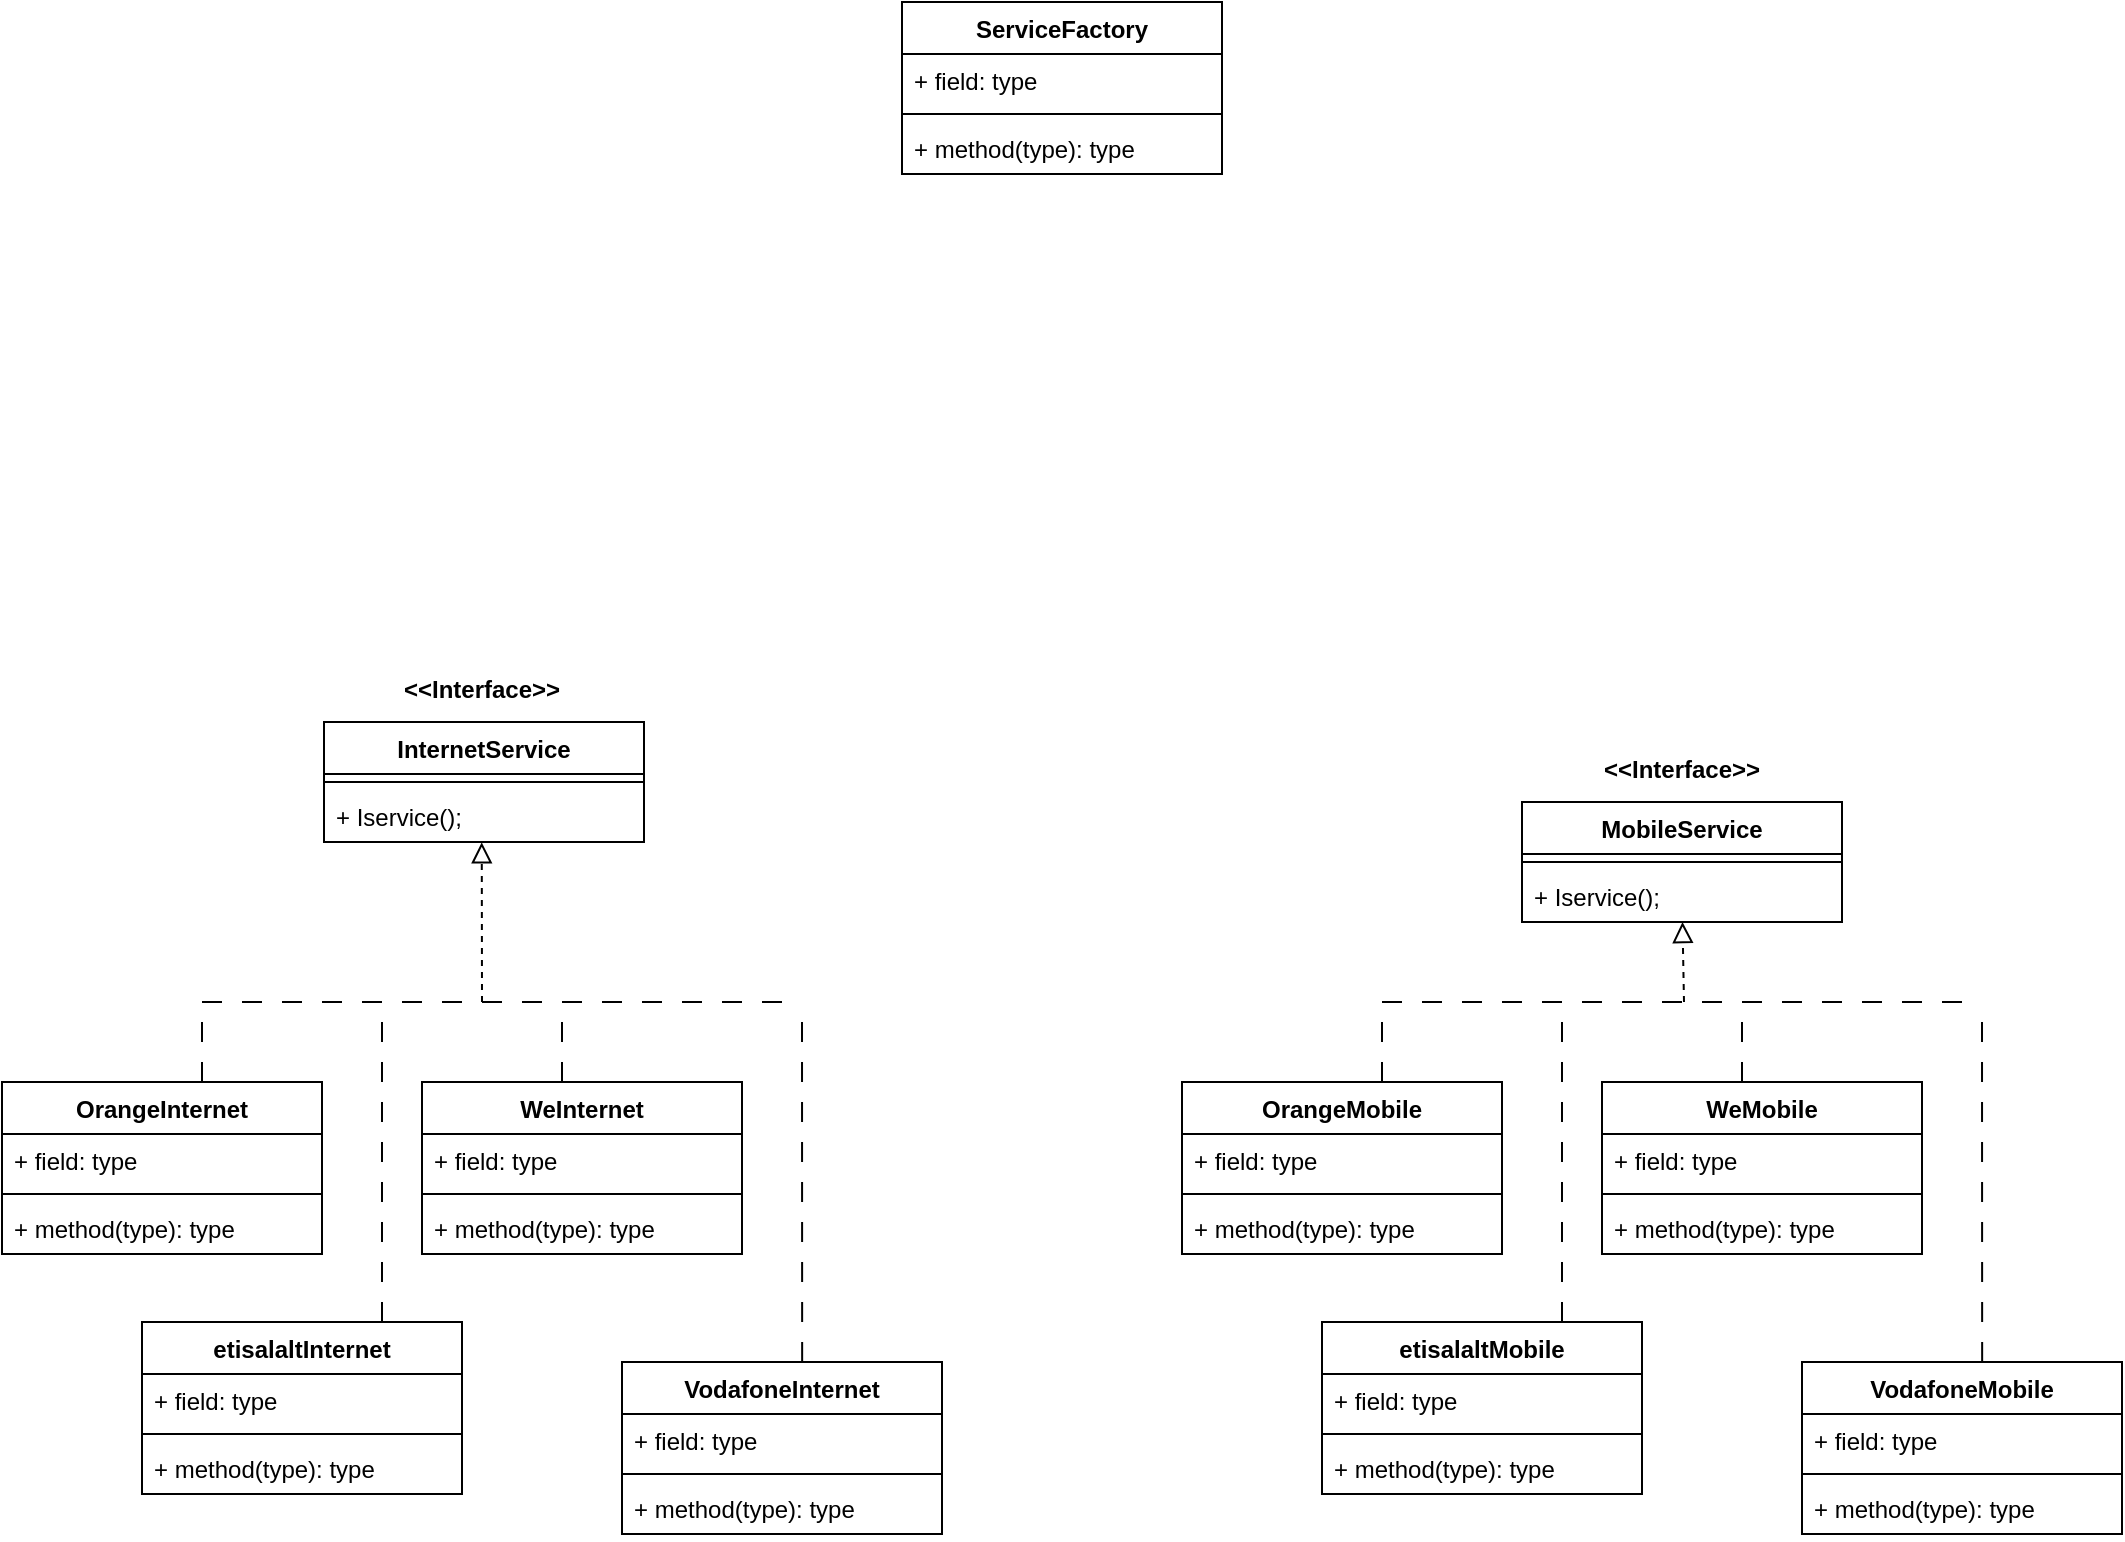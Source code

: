 <mxfile version="20.6.0" type="device"><diagram id="C5RBs43oDa-KdzZeNtuy" name="Page-1"><mxGraphModel dx="1597" dy="891" grid="1" gridSize="10" guides="1" tooltips="1" connect="1" arrows="1" fold="1" page="1" pageScale="1" pageWidth="827" pageHeight="1169" math="0" shadow="0"><root><mxCell id="WIyWlLk6GJQsqaUBKTNV-0"/><mxCell id="WIyWlLk6GJQsqaUBKTNV-1" parent="WIyWlLk6GJQsqaUBKTNV-0"/><mxCell id="84nHyh0hgAs0WX473NE--2" value="OrangeInternet" style="swimlane;fontStyle=1;align=center;verticalAlign=top;childLayout=stackLayout;horizontal=1;startSize=26;horizontalStack=0;resizeParent=1;resizeParentMax=0;resizeLast=0;collapsible=1;marginBottom=0;" vertex="1" parent="WIyWlLk6GJQsqaUBKTNV-1"><mxGeometry x="290" y="580" width="160" height="86" as="geometry"/></mxCell><mxCell id="84nHyh0hgAs0WX473NE--3" value="+ field: type" style="text;strokeColor=none;fillColor=none;align=left;verticalAlign=top;spacingLeft=4;spacingRight=4;overflow=hidden;rotatable=0;points=[[0,0.5],[1,0.5]];portConstraint=eastwest;" vertex="1" parent="84nHyh0hgAs0WX473NE--2"><mxGeometry y="26" width="160" height="26" as="geometry"/></mxCell><mxCell id="84nHyh0hgAs0WX473NE--4" value="" style="line;strokeWidth=1;fillColor=none;align=left;verticalAlign=middle;spacingTop=-1;spacingLeft=3;spacingRight=3;rotatable=0;labelPosition=right;points=[];portConstraint=eastwest;strokeColor=inherit;" vertex="1" parent="84nHyh0hgAs0WX473NE--2"><mxGeometry y="52" width="160" height="8" as="geometry"/></mxCell><mxCell id="84nHyh0hgAs0WX473NE--5" value="+ method(type): type" style="text;strokeColor=none;fillColor=none;align=left;verticalAlign=top;spacingLeft=4;spacingRight=4;overflow=hidden;rotatable=0;points=[[0,0.5],[1,0.5]];portConstraint=eastwest;" vertex="1" parent="84nHyh0hgAs0WX473NE--2"><mxGeometry y="60" width="160" height="26" as="geometry"/></mxCell><mxCell id="84nHyh0hgAs0WX473NE--6" value="etisalaltInternet" style="swimlane;fontStyle=1;align=center;verticalAlign=top;childLayout=stackLayout;horizontal=1;startSize=26;horizontalStack=0;resizeParent=1;resizeParentMax=0;resizeLast=0;collapsible=1;marginBottom=0;" vertex="1" parent="WIyWlLk6GJQsqaUBKTNV-1"><mxGeometry x="360" y="700" width="160" height="86" as="geometry"/></mxCell><mxCell id="84nHyh0hgAs0WX473NE--7" value="+ field: type" style="text;strokeColor=none;fillColor=none;align=left;verticalAlign=top;spacingLeft=4;spacingRight=4;overflow=hidden;rotatable=0;points=[[0,0.5],[1,0.5]];portConstraint=eastwest;" vertex="1" parent="84nHyh0hgAs0WX473NE--6"><mxGeometry y="26" width="160" height="26" as="geometry"/></mxCell><mxCell id="84nHyh0hgAs0WX473NE--8" value="" style="line;strokeWidth=1;fillColor=none;align=left;verticalAlign=middle;spacingTop=-1;spacingLeft=3;spacingRight=3;rotatable=0;labelPosition=right;points=[];portConstraint=eastwest;strokeColor=inherit;" vertex="1" parent="84nHyh0hgAs0WX473NE--6"><mxGeometry y="52" width="160" height="8" as="geometry"/></mxCell><mxCell id="84nHyh0hgAs0WX473NE--9" value="+ method(type): type" style="text;strokeColor=none;fillColor=none;align=left;verticalAlign=top;spacingLeft=4;spacingRight=4;overflow=hidden;rotatable=0;points=[[0,0.5],[1,0.5]];portConstraint=eastwest;" vertex="1" parent="84nHyh0hgAs0WX473NE--6"><mxGeometry y="60" width="160" height="26" as="geometry"/></mxCell><mxCell id="84nHyh0hgAs0WX473NE--10" value="VodafoneInternet" style="swimlane;fontStyle=1;align=center;verticalAlign=top;childLayout=stackLayout;horizontal=1;startSize=26;horizontalStack=0;resizeParent=1;resizeParentMax=0;resizeLast=0;collapsible=1;marginBottom=0;" vertex="1" parent="WIyWlLk6GJQsqaUBKTNV-1"><mxGeometry x="600" y="720" width="160" height="86" as="geometry"/></mxCell><mxCell id="84nHyh0hgAs0WX473NE--11" value="+ field: type" style="text;strokeColor=none;fillColor=none;align=left;verticalAlign=top;spacingLeft=4;spacingRight=4;overflow=hidden;rotatable=0;points=[[0,0.5],[1,0.5]];portConstraint=eastwest;" vertex="1" parent="84nHyh0hgAs0WX473NE--10"><mxGeometry y="26" width="160" height="26" as="geometry"/></mxCell><mxCell id="84nHyh0hgAs0WX473NE--12" value="" style="line;strokeWidth=1;fillColor=none;align=left;verticalAlign=middle;spacingTop=-1;spacingLeft=3;spacingRight=3;rotatable=0;labelPosition=right;points=[];portConstraint=eastwest;strokeColor=inherit;" vertex="1" parent="84nHyh0hgAs0WX473NE--10"><mxGeometry y="52" width="160" height="8" as="geometry"/></mxCell><mxCell id="84nHyh0hgAs0WX473NE--13" value="+ method(type): type" style="text;strokeColor=none;fillColor=none;align=left;verticalAlign=top;spacingLeft=4;spacingRight=4;overflow=hidden;rotatable=0;points=[[0,0.5],[1,0.5]];portConstraint=eastwest;" vertex="1" parent="84nHyh0hgAs0WX473NE--10"><mxGeometry y="60" width="160" height="26" as="geometry"/></mxCell><mxCell id="84nHyh0hgAs0WX473NE--14" value="WeInternet" style="swimlane;fontStyle=1;align=center;verticalAlign=top;childLayout=stackLayout;horizontal=1;startSize=26;horizontalStack=0;resizeParent=1;resizeParentMax=0;resizeLast=0;collapsible=1;marginBottom=0;" vertex="1" parent="WIyWlLk6GJQsqaUBKTNV-1"><mxGeometry x="500" y="580" width="160" height="86" as="geometry"/></mxCell><mxCell id="84nHyh0hgAs0WX473NE--15" value="+ field: type" style="text;strokeColor=none;fillColor=none;align=left;verticalAlign=top;spacingLeft=4;spacingRight=4;overflow=hidden;rotatable=0;points=[[0,0.5],[1,0.5]];portConstraint=eastwest;" vertex="1" parent="84nHyh0hgAs0WX473NE--14"><mxGeometry y="26" width="160" height="26" as="geometry"/></mxCell><mxCell id="84nHyh0hgAs0WX473NE--16" value="" style="line;strokeWidth=1;fillColor=none;align=left;verticalAlign=middle;spacingTop=-1;spacingLeft=3;spacingRight=3;rotatable=0;labelPosition=right;points=[];portConstraint=eastwest;strokeColor=inherit;" vertex="1" parent="84nHyh0hgAs0WX473NE--14"><mxGeometry y="52" width="160" height="8" as="geometry"/></mxCell><mxCell id="84nHyh0hgAs0WX473NE--17" value="+ method(type): type" style="text;strokeColor=none;fillColor=none;align=left;verticalAlign=top;spacingLeft=4;spacingRight=4;overflow=hidden;rotatable=0;points=[[0,0.5],[1,0.5]];portConstraint=eastwest;" vertex="1" parent="84nHyh0hgAs0WX473NE--14"><mxGeometry y="60" width="160" height="26" as="geometry"/></mxCell><mxCell id="84nHyh0hgAs0WX473NE--23" value="" style="endArrow=none;startArrow=none;endFill=0;startFill=0;endSize=8;html=1;verticalAlign=bottom;dashed=1;labelBackgroundColor=none;dashPattern=10 10;rounded=0;" edge="1" parent="WIyWlLk6GJQsqaUBKTNV-1"><mxGeometry width="160" relative="1" as="geometry"><mxPoint x="390" y="540" as="sourcePoint"/><mxPoint x="690" y="540" as="targetPoint"/></mxGeometry></mxCell><mxCell id="84nHyh0hgAs0WX473NE--24" value="" style="endArrow=block;startArrow=none;endFill=0;startFill=0;endSize=8;html=1;verticalAlign=bottom;dashed=1;labelBackgroundColor=none;rounded=0;entryX=0.493;entryY=1.007;entryDx=0;entryDy=0;entryPerimeter=0;" edge="1" parent="WIyWlLk6GJQsqaUBKTNV-1" target="84nHyh0hgAs0WX473NE--57"><mxGeometry width="160" relative="1" as="geometry"><mxPoint x="530" y="540" as="sourcePoint"/><mxPoint x="539" y="400" as="targetPoint"/></mxGeometry></mxCell><mxCell id="84nHyh0hgAs0WX473NE--26" value="" style="endArrow=none;startArrow=none;endFill=0;startFill=0;endSize=8;html=1;verticalAlign=bottom;dashed=1;labelBackgroundColor=none;dashPattern=10 10;rounded=0;exitX=0.625;exitY=0;exitDx=0;exitDy=0;exitPerimeter=0;" edge="1" parent="WIyWlLk6GJQsqaUBKTNV-1" source="84nHyh0hgAs0WX473NE--2"><mxGeometry width="160" relative="1" as="geometry"><mxPoint x="300" y="570" as="sourcePoint"/><mxPoint x="390" y="540" as="targetPoint"/></mxGeometry></mxCell><mxCell id="84nHyh0hgAs0WX473NE--27" value="" style="endArrow=none;startArrow=none;endFill=0;startFill=0;endSize=8;html=1;verticalAlign=bottom;dashed=1;labelBackgroundColor=none;dashPattern=10 10;rounded=0;exitX=0.75;exitY=0;exitDx=0;exitDy=0;" edge="1" parent="WIyWlLk6GJQsqaUBKTNV-1" source="84nHyh0hgAs0WX473NE--6"><mxGeometry width="160" relative="1" as="geometry"><mxPoint x="480" y="570" as="sourcePoint"/><mxPoint x="480" y="540" as="targetPoint"/></mxGeometry></mxCell><mxCell id="84nHyh0hgAs0WX473NE--28" value="" style="endArrow=none;startArrow=none;endFill=0;startFill=0;endSize=8;html=1;verticalAlign=bottom;dashed=1;labelBackgroundColor=none;dashPattern=10 10;rounded=0;exitX=0.563;exitY=0;exitDx=0;exitDy=0;exitPerimeter=0;" edge="1" parent="WIyWlLk6GJQsqaUBKTNV-1" source="84nHyh0hgAs0WX473NE--10"><mxGeometry width="160" relative="1" as="geometry"><mxPoint x="690" y="580" as="sourcePoint"/><mxPoint x="690" y="540" as="targetPoint"/></mxGeometry></mxCell><mxCell id="84nHyh0hgAs0WX473NE--29" value="" style="endArrow=none;startArrow=none;endFill=0;startFill=0;endSize=8;html=1;verticalAlign=bottom;dashed=1;labelBackgroundColor=none;dashPattern=10 10;rounded=0;exitX=0.625;exitY=0;exitDx=0;exitDy=0;exitPerimeter=0;" edge="1" parent="WIyWlLk6GJQsqaUBKTNV-1"><mxGeometry width="160" relative="1" as="geometry"><mxPoint x="570" y="580" as="sourcePoint"/><mxPoint x="570" y="540" as="targetPoint"/></mxGeometry></mxCell><mxCell id="84nHyh0hgAs0WX473NE--31" value="OrangeMobile" style="swimlane;fontStyle=1;align=center;verticalAlign=top;childLayout=stackLayout;horizontal=1;startSize=26;horizontalStack=0;resizeParent=1;resizeParentMax=0;resizeLast=0;collapsible=1;marginBottom=0;" vertex="1" parent="WIyWlLk6GJQsqaUBKTNV-1"><mxGeometry x="880" y="580" width="160" height="86" as="geometry"/></mxCell><mxCell id="84nHyh0hgAs0WX473NE--32" value="+ field: type" style="text;strokeColor=none;fillColor=none;align=left;verticalAlign=top;spacingLeft=4;spacingRight=4;overflow=hidden;rotatable=0;points=[[0,0.5],[1,0.5]];portConstraint=eastwest;" vertex="1" parent="84nHyh0hgAs0WX473NE--31"><mxGeometry y="26" width="160" height="26" as="geometry"/></mxCell><mxCell id="84nHyh0hgAs0WX473NE--33" value="" style="line;strokeWidth=1;fillColor=none;align=left;verticalAlign=middle;spacingTop=-1;spacingLeft=3;spacingRight=3;rotatable=0;labelPosition=right;points=[];portConstraint=eastwest;strokeColor=inherit;" vertex="1" parent="84nHyh0hgAs0WX473NE--31"><mxGeometry y="52" width="160" height="8" as="geometry"/></mxCell><mxCell id="84nHyh0hgAs0WX473NE--34" value="+ method(type): type" style="text;strokeColor=none;fillColor=none;align=left;verticalAlign=top;spacingLeft=4;spacingRight=4;overflow=hidden;rotatable=0;points=[[0,0.5],[1,0.5]];portConstraint=eastwest;" vertex="1" parent="84nHyh0hgAs0WX473NE--31"><mxGeometry y="60" width="160" height="26" as="geometry"/></mxCell><mxCell id="84nHyh0hgAs0WX473NE--35" value="etisalaltMobile" style="swimlane;fontStyle=1;align=center;verticalAlign=top;childLayout=stackLayout;horizontal=1;startSize=26;horizontalStack=0;resizeParent=1;resizeParentMax=0;resizeLast=0;collapsible=1;marginBottom=0;" vertex="1" parent="WIyWlLk6GJQsqaUBKTNV-1"><mxGeometry x="950" y="700" width="160" height="86" as="geometry"/></mxCell><mxCell id="84nHyh0hgAs0WX473NE--36" value="+ field: type" style="text;strokeColor=none;fillColor=none;align=left;verticalAlign=top;spacingLeft=4;spacingRight=4;overflow=hidden;rotatable=0;points=[[0,0.5],[1,0.5]];portConstraint=eastwest;" vertex="1" parent="84nHyh0hgAs0WX473NE--35"><mxGeometry y="26" width="160" height="26" as="geometry"/></mxCell><mxCell id="84nHyh0hgAs0WX473NE--37" value="" style="line;strokeWidth=1;fillColor=none;align=left;verticalAlign=middle;spacingTop=-1;spacingLeft=3;spacingRight=3;rotatable=0;labelPosition=right;points=[];portConstraint=eastwest;strokeColor=inherit;" vertex="1" parent="84nHyh0hgAs0WX473NE--35"><mxGeometry y="52" width="160" height="8" as="geometry"/></mxCell><mxCell id="84nHyh0hgAs0WX473NE--38" value="+ method(type): type" style="text;strokeColor=none;fillColor=none;align=left;verticalAlign=top;spacingLeft=4;spacingRight=4;overflow=hidden;rotatable=0;points=[[0,0.5],[1,0.5]];portConstraint=eastwest;" vertex="1" parent="84nHyh0hgAs0WX473NE--35"><mxGeometry y="60" width="160" height="26" as="geometry"/></mxCell><mxCell id="84nHyh0hgAs0WX473NE--39" value="VodafoneMobile" style="swimlane;fontStyle=1;align=center;verticalAlign=top;childLayout=stackLayout;horizontal=1;startSize=26;horizontalStack=0;resizeParent=1;resizeParentMax=0;resizeLast=0;collapsible=1;marginBottom=0;" vertex="1" parent="WIyWlLk6GJQsqaUBKTNV-1"><mxGeometry x="1190" y="720" width="160" height="86" as="geometry"/></mxCell><mxCell id="84nHyh0hgAs0WX473NE--40" value="+ field: type" style="text;strokeColor=none;fillColor=none;align=left;verticalAlign=top;spacingLeft=4;spacingRight=4;overflow=hidden;rotatable=0;points=[[0,0.5],[1,0.5]];portConstraint=eastwest;" vertex="1" parent="84nHyh0hgAs0WX473NE--39"><mxGeometry y="26" width="160" height="26" as="geometry"/></mxCell><mxCell id="84nHyh0hgAs0WX473NE--41" value="" style="line;strokeWidth=1;fillColor=none;align=left;verticalAlign=middle;spacingTop=-1;spacingLeft=3;spacingRight=3;rotatable=0;labelPosition=right;points=[];portConstraint=eastwest;strokeColor=inherit;" vertex="1" parent="84nHyh0hgAs0WX473NE--39"><mxGeometry y="52" width="160" height="8" as="geometry"/></mxCell><mxCell id="84nHyh0hgAs0WX473NE--42" value="+ method(type): type" style="text;strokeColor=none;fillColor=none;align=left;verticalAlign=top;spacingLeft=4;spacingRight=4;overflow=hidden;rotatable=0;points=[[0,0.5],[1,0.5]];portConstraint=eastwest;" vertex="1" parent="84nHyh0hgAs0WX473NE--39"><mxGeometry y="60" width="160" height="26" as="geometry"/></mxCell><mxCell id="84nHyh0hgAs0WX473NE--43" value="WeMobile" style="swimlane;fontStyle=1;align=center;verticalAlign=top;childLayout=stackLayout;horizontal=1;startSize=26;horizontalStack=0;resizeParent=1;resizeParentMax=0;resizeLast=0;collapsible=1;marginBottom=0;" vertex="1" parent="WIyWlLk6GJQsqaUBKTNV-1"><mxGeometry x="1090" y="580" width="160" height="86" as="geometry"/></mxCell><mxCell id="84nHyh0hgAs0WX473NE--44" value="+ field: type" style="text;strokeColor=none;fillColor=none;align=left;verticalAlign=top;spacingLeft=4;spacingRight=4;overflow=hidden;rotatable=0;points=[[0,0.5],[1,0.5]];portConstraint=eastwest;" vertex="1" parent="84nHyh0hgAs0WX473NE--43"><mxGeometry y="26" width="160" height="26" as="geometry"/></mxCell><mxCell id="84nHyh0hgAs0WX473NE--45" value="" style="line;strokeWidth=1;fillColor=none;align=left;verticalAlign=middle;spacingTop=-1;spacingLeft=3;spacingRight=3;rotatable=0;labelPosition=right;points=[];portConstraint=eastwest;strokeColor=inherit;" vertex="1" parent="84nHyh0hgAs0WX473NE--43"><mxGeometry y="52" width="160" height="8" as="geometry"/></mxCell><mxCell id="84nHyh0hgAs0WX473NE--46" value="+ method(type): type" style="text;strokeColor=none;fillColor=none;align=left;verticalAlign=top;spacingLeft=4;spacingRight=4;overflow=hidden;rotatable=0;points=[[0,0.5],[1,0.5]];portConstraint=eastwest;" vertex="1" parent="84nHyh0hgAs0WX473NE--43"><mxGeometry y="60" width="160" height="26" as="geometry"/></mxCell><mxCell id="84nHyh0hgAs0WX473NE--47" value="" style="endArrow=none;startArrow=none;endFill=0;startFill=0;endSize=8;html=1;verticalAlign=bottom;dashed=1;labelBackgroundColor=none;dashPattern=10 10;rounded=0;" edge="1" parent="WIyWlLk6GJQsqaUBKTNV-1"><mxGeometry width="160" relative="1" as="geometry"><mxPoint x="980" y="540" as="sourcePoint"/><mxPoint x="1280" y="540" as="targetPoint"/></mxGeometry></mxCell><mxCell id="84nHyh0hgAs0WX473NE--48" value="" style="endArrow=block;startArrow=none;endFill=0;startFill=0;endSize=8;html=1;verticalAlign=bottom;dashed=1;labelBackgroundColor=none;rounded=0;" edge="1" parent="WIyWlLk6GJQsqaUBKTNV-1" target="84nHyh0hgAs0WX473NE--61"><mxGeometry width="160" relative="1" as="geometry"><mxPoint x="1131" y="540" as="sourcePoint"/><mxPoint x="1130.83" y="512" as="targetPoint"/></mxGeometry></mxCell><mxCell id="84nHyh0hgAs0WX473NE--49" value="" style="endArrow=none;startArrow=none;endFill=0;startFill=0;endSize=8;html=1;verticalAlign=bottom;dashed=1;labelBackgroundColor=none;dashPattern=10 10;rounded=0;exitX=0.625;exitY=0;exitDx=0;exitDy=0;exitPerimeter=0;" edge="1" parent="WIyWlLk6GJQsqaUBKTNV-1" source="84nHyh0hgAs0WX473NE--31"><mxGeometry width="160" relative="1" as="geometry"><mxPoint x="890" y="570" as="sourcePoint"/><mxPoint x="980" y="540" as="targetPoint"/></mxGeometry></mxCell><mxCell id="84nHyh0hgAs0WX473NE--50" value="" style="endArrow=none;startArrow=none;endFill=0;startFill=0;endSize=8;html=1;verticalAlign=bottom;dashed=1;labelBackgroundColor=none;dashPattern=10 10;rounded=0;exitX=0.75;exitY=0;exitDx=0;exitDy=0;" edge="1" parent="WIyWlLk6GJQsqaUBKTNV-1" source="84nHyh0hgAs0WX473NE--35"><mxGeometry width="160" relative="1" as="geometry"><mxPoint x="1070" y="570" as="sourcePoint"/><mxPoint x="1070" y="540" as="targetPoint"/></mxGeometry></mxCell><mxCell id="84nHyh0hgAs0WX473NE--51" value="" style="endArrow=none;startArrow=none;endFill=0;startFill=0;endSize=8;html=1;verticalAlign=bottom;dashed=1;labelBackgroundColor=none;dashPattern=10 10;rounded=0;exitX=0.563;exitY=0;exitDx=0;exitDy=0;exitPerimeter=0;" edge="1" parent="WIyWlLk6GJQsqaUBKTNV-1" source="84nHyh0hgAs0WX473NE--39"><mxGeometry width="160" relative="1" as="geometry"><mxPoint x="1280" y="580" as="sourcePoint"/><mxPoint x="1280" y="540" as="targetPoint"/></mxGeometry></mxCell><mxCell id="84nHyh0hgAs0WX473NE--52" value="" style="endArrow=none;startArrow=none;endFill=0;startFill=0;endSize=8;html=1;verticalAlign=bottom;dashed=1;labelBackgroundColor=none;dashPattern=10 10;rounded=0;exitX=0.625;exitY=0;exitDx=0;exitDy=0;exitPerimeter=0;" edge="1" parent="WIyWlLk6GJQsqaUBKTNV-1"><mxGeometry width="160" relative="1" as="geometry"><mxPoint x="1160" y="580" as="sourcePoint"/><mxPoint x="1160" y="540" as="targetPoint"/></mxGeometry></mxCell><mxCell id="84nHyh0hgAs0WX473NE--54" value="InternetService" style="swimlane;fontStyle=1;align=center;verticalAlign=top;childLayout=stackLayout;horizontal=1;startSize=26;horizontalStack=0;resizeParent=1;resizeParentMax=0;resizeLast=0;collapsible=1;marginBottom=0;" vertex="1" parent="WIyWlLk6GJQsqaUBKTNV-1"><mxGeometry x="451" y="400" width="160" height="60" as="geometry"/></mxCell><mxCell id="84nHyh0hgAs0WX473NE--56" value="" style="line;strokeWidth=1;fillColor=none;align=left;verticalAlign=middle;spacingTop=-1;spacingLeft=3;spacingRight=3;rotatable=0;labelPosition=right;points=[];portConstraint=eastwest;strokeColor=inherit;" vertex="1" parent="84nHyh0hgAs0WX473NE--54"><mxGeometry y="26" width="160" height="8" as="geometry"/></mxCell><mxCell id="84nHyh0hgAs0WX473NE--57" value="+ Iservice();" style="text;strokeColor=none;fillColor=none;align=left;verticalAlign=top;spacingLeft=4;spacingRight=4;overflow=hidden;rotatable=0;points=[[0,0.5],[1,0.5]];portConstraint=eastwest;" vertex="1" parent="84nHyh0hgAs0WX473NE--54"><mxGeometry y="34" width="160" height="26" as="geometry"/></mxCell><mxCell id="84nHyh0hgAs0WX473NE--58" value="&lt;&lt;Interface&gt;&gt;" style="text;align=center;fontStyle=1;verticalAlign=middle;spacingLeft=3;spacingRight=3;strokeColor=none;rotatable=0;points=[[0,0.5],[1,0.5]];portConstraint=eastwest;" vertex="1" parent="WIyWlLk6GJQsqaUBKTNV-1"><mxGeometry x="490" y="370" width="80" height="26" as="geometry"/></mxCell><mxCell id="84nHyh0hgAs0WX473NE--59" value="MobileService" style="swimlane;fontStyle=1;align=center;verticalAlign=top;childLayout=stackLayout;horizontal=1;startSize=26;horizontalStack=0;resizeParent=1;resizeParentMax=0;resizeLast=0;collapsible=1;marginBottom=0;" vertex="1" parent="WIyWlLk6GJQsqaUBKTNV-1"><mxGeometry x="1050" y="440" width="160" height="60" as="geometry"/></mxCell><mxCell id="84nHyh0hgAs0WX473NE--60" value="" style="line;strokeWidth=1;fillColor=none;align=left;verticalAlign=middle;spacingTop=-1;spacingLeft=3;spacingRight=3;rotatable=0;labelPosition=right;points=[];portConstraint=eastwest;strokeColor=inherit;" vertex="1" parent="84nHyh0hgAs0WX473NE--59"><mxGeometry y="26" width="160" height="8" as="geometry"/></mxCell><mxCell id="84nHyh0hgAs0WX473NE--61" value="+ Iservice();" style="text;strokeColor=none;fillColor=none;align=left;verticalAlign=top;spacingLeft=4;spacingRight=4;overflow=hidden;rotatable=0;points=[[0,0.5],[1,0.5]];portConstraint=eastwest;" vertex="1" parent="84nHyh0hgAs0WX473NE--59"><mxGeometry y="34" width="160" height="26" as="geometry"/></mxCell><mxCell id="84nHyh0hgAs0WX473NE--62" value="&lt;&lt;Interface&gt;&gt;" style="text;align=center;fontStyle=1;verticalAlign=middle;spacingLeft=3;spacingRight=3;strokeColor=none;rotatable=0;points=[[0,0.5],[1,0.5]];portConstraint=eastwest;" vertex="1" parent="WIyWlLk6GJQsqaUBKTNV-1"><mxGeometry x="1090" y="410" width="80" height="26" as="geometry"/></mxCell><mxCell id="84nHyh0hgAs0WX473NE--64" value="ServiceFactory" style="swimlane;fontStyle=1;align=center;verticalAlign=top;childLayout=stackLayout;horizontal=1;startSize=26;horizontalStack=0;resizeParent=1;resizeParentMax=0;resizeLast=0;collapsible=1;marginBottom=0;" vertex="1" parent="WIyWlLk6GJQsqaUBKTNV-1"><mxGeometry x="740" y="40" width="160" height="86" as="geometry"/></mxCell><mxCell id="84nHyh0hgAs0WX473NE--65" value="+ field: type" style="text;strokeColor=none;fillColor=none;align=left;verticalAlign=top;spacingLeft=4;spacingRight=4;overflow=hidden;rotatable=0;points=[[0,0.5],[1,0.5]];portConstraint=eastwest;" vertex="1" parent="84nHyh0hgAs0WX473NE--64"><mxGeometry y="26" width="160" height="26" as="geometry"/></mxCell><mxCell id="84nHyh0hgAs0WX473NE--66" value="" style="line;strokeWidth=1;fillColor=none;align=left;verticalAlign=middle;spacingTop=-1;spacingLeft=3;spacingRight=3;rotatable=0;labelPosition=right;points=[];portConstraint=eastwest;strokeColor=inherit;" vertex="1" parent="84nHyh0hgAs0WX473NE--64"><mxGeometry y="52" width="160" height="8" as="geometry"/></mxCell><mxCell id="84nHyh0hgAs0WX473NE--67" value="+ method(type): type" style="text;strokeColor=none;fillColor=none;align=left;verticalAlign=top;spacingLeft=4;spacingRight=4;overflow=hidden;rotatable=0;points=[[0,0.5],[1,0.5]];portConstraint=eastwest;" vertex="1" parent="84nHyh0hgAs0WX473NE--64"><mxGeometry y="60" width="160" height="26" as="geometry"/></mxCell></root></mxGraphModel></diagram></mxfile>